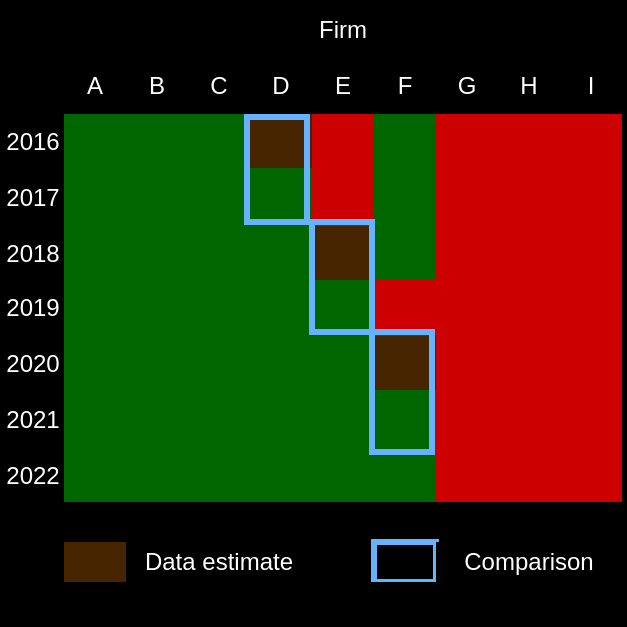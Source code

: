 <mxfile version="24.7.6">
  <diagram name="Page-1" id="bd83a815-5ea8-2e97-e5ec-87c9f400f2fa">
    <mxGraphModel dx="1434" dy="751" grid="1" gridSize="10" guides="1" tooltips="1" connect="1" arrows="1" fold="1" page="1" pageScale="1.5" pageWidth="827" pageHeight="1169" background="#000000" math="0" shadow="0">
      <root>
        <mxCell id="0" style=";html=1;" />
        <mxCell id="1" style=";html=1;" parent="0" />
        <mxCell id="JXNqIlLPApDgVnP79aCE-2" value="" style="shape=table;startSize=0;container=1;collapsible=0;childLayout=tableLayout;fillStyle=auto;strokeColor=#000000;" parent="1" vertex="1">
          <mxGeometry x="220" y="110" width="310" height="310" as="geometry" />
        </mxCell>
        <mxCell id="JXNqIlLPApDgVnP79aCE-3" value="" style="shape=tableRow;horizontal=0;startSize=0;swimlaneHead=0;swimlaneBody=0;strokeColor=#000000;top=0;left=0;bottom=0;right=0;collapsible=0;dropTarget=0;fillColor=none;points=[[0,0.5],[1,0.5]];portConstraint=eastwest;" parent="JXNqIlLPApDgVnP79aCE-2" vertex="1">
          <mxGeometry width="310" height="28" as="geometry" />
        </mxCell>
        <mxCell id="JXNqIlLPApDgVnP79aCE-4" value="" style="shape=partialRectangle;html=1;whiteSpace=wrap;connectable=0;strokeColor=#000000;overflow=hidden;fillColor=#000000;top=0;left=0;bottom=0;right=0;pointerEvents=1;fontColor=#FFFFFF;" parent="JXNqIlLPApDgVnP79aCE-3" vertex="1">
          <mxGeometry width="31" height="28" as="geometry">
            <mxRectangle width="31" height="28" as="alternateBounds" />
          </mxGeometry>
        </mxCell>
        <mxCell id="JXNqIlLPApDgVnP79aCE-5" value="Firm" style="shape=partialRectangle;html=1;whiteSpace=wrap;connectable=0;strokeColor=#000000;overflow=hidden;fillColor=#000000;top=0;left=0;bottom=0;right=0;pointerEvents=1;rowspan=1;colspan=9;fontColor=#FFFFFF;" parent="JXNqIlLPApDgVnP79aCE-3" vertex="1">
          <mxGeometry x="31" width="279" height="28" as="geometry">
            <mxRectangle width="31" height="28" as="alternateBounds" />
          </mxGeometry>
        </mxCell>
        <mxCell id="JXNqIlLPApDgVnP79aCE-6" value="" style="shape=partialRectangle;html=1;whiteSpace=wrap;connectable=0;strokeColor=inherit;overflow=hidden;fillColor=none;top=0;left=0;bottom=0;right=0;pointerEvents=1;" parent="JXNqIlLPApDgVnP79aCE-3" vertex="1" visible="0">
          <mxGeometry x="62" width="31" height="28" as="geometry">
            <mxRectangle width="31" height="28" as="alternateBounds" />
          </mxGeometry>
        </mxCell>
        <mxCell id="JXNqIlLPApDgVnP79aCE-7" value="" style="shape=partialRectangle;html=1;whiteSpace=wrap;connectable=0;strokeColor=inherit;overflow=hidden;fillColor=none;top=0;left=0;bottom=0;right=0;pointerEvents=1;" parent="JXNqIlLPApDgVnP79aCE-3" vertex="1" visible="0">
          <mxGeometry x="93" width="31" height="28" as="geometry">
            <mxRectangle width="31" height="28" as="alternateBounds" />
          </mxGeometry>
        </mxCell>
        <mxCell id="JXNqIlLPApDgVnP79aCE-8" value="" style="shape=partialRectangle;html=1;whiteSpace=wrap;connectable=0;strokeColor=inherit;overflow=hidden;fillColor=none;top=0;left=0;bottom=0;right=0;pointerEvents=1;" parent="JXNqIlLPApDgVnP79aCE-3" vertex="1" visible="0">
          <mxGeometry x="124" width="31" height="28" as="geometry">
            <mxRectangle width="31" height="28" as="alternateBounds" />
          </mxGeometry>
        </mxCell>
        <mxCell id="JXNqIlLPApDgVnP79aCE-9" value="" style="shape=partialRectangle;html=1;whiteSpace=wrap;connectable=0;strokeColor=inherit;overflow=hidden;fillColor=none;top=0;left=0;bottom=0;right=0;pointerEvents=1;" parent="JXNqIlLPApDgVnP79aCE-3" vertex="1" visible="0">
          <mxGeometry x="155" width="31" height="28" as="geometry">
            <mxRectangle width="31" height="28" as="alternateBounds" />
          </mxGeometry>
        </mxCell>
        <mxCell id="JXNqIlLPApDgVnP79aCE-10" value="" style="shape=partialRectangle;html=1;whiteSpace=wrap;connectable=0;strokeColor=inherit;overflow=hidden;fillColor=none;top=0;left=0;bottom=0;right=0;pointerEvents=1;" parent="JXNqIlLPApDgVnP79aCE-3" vertex="1" visible="0">
          <mxGeometry x="186" width="31" height="28" as="geometry">
            <mxRectangle width="31" height="28" as="alternateBounds" />
          </mxGeometry>
        </mxCell>
        <mxCell id="JXNqIlLPApDgVnP79aCE-11" value="" style="shape=partialRectangle;html=1;whiteSpace=wrap;connectable=0;strokeColor=inherit;overflow=hidden;fillColor=none;top=0;left=0;bottom=0;right=0;pointerEvents=1;" parent="JXNqIlLPApDgVnP79aCE-3" vertex="1" visible="0">
          <mxGeometry x="217" width="31" height="28" as="geometry">
            <mxRectangle width="31" height="28" as="alternateBounds" />
          </mxGeometry>
        </mxCell>
        <mxCell id="JXNqIlLPApDgVnP79aCE-12" value="" style="shape=partialRectangle;html=1;whiteSpace=wrap;connectable=0;strokeColor=inherit;overflow=hidden;fillColor=none;top=0;left=0;bottom=0;right=0;pointerEvents=1;" parent="JXNqIlLPApDgVnP79aCE-3" vertex="1" visible="0">
          <mxGeometry x="248" width="31" height="28" as="geometry">
            <mxRectangle width="31" height="28" as="alternateBounds" />
          </mxGeometry>
        </mxCell>
        <mxCell id="JXNqIlLPApDgVnP79aCE-13" value="" style="shape=partialRectangle;html=1;whiteSpace=wrap;connectable=0;strokeColor=inherit;overflow=hidden;fillColor=none;top=0;left=0;bottom=0;right=0;pointerEvents=1;" parent="JXNqIlLPApDgVnP79aCE-3" vertex="1" visible="0">
          <mxGeometry x="279" width="31" height="28" as="geometry">
            <mxRectangle width="31" height="28" as="alternateBounds" />
          </mxGeometry>
        </mxCell>
        <mxCell id="JXNqIlLPApDgVnP79aCE-14" value="" style="shape=tableRow;horizontal=0;startSize=0;swimlaneHead=0;swimlaneBody=0;strokeColor=#000000;top=0;left=0;bottom=0;right=0;collapsible=0;dropTarget=0;fillColor=none;points=[[0,0.5],[1,0.5]];portConstraint=eastwest;" parent="JXNqIlLPApDgVnP79aCE-2" vertex="1">
          <mxGeometry y="28" width="310" height="28" as="geometry" />
        </mxCell>
        <mxCell id="JXNqIlLPApDgVnP79aCE-15" value="" style="shape=partialRectangle;html=1;whiteSpace=wrap;connectable=0;strokeColor=#000000;overflow=hidden;fillColor=#000000;top=0;left=0;bottom=0;right=0;pointerEvents=1;fontColor=#FFFFFF;" parent="JXNqIlLPApDgVnP79aCE-14" vertex="1">
          <mxGeometry width="31" height="28" as="geometry">
            <mxRectangle width="31" height="28" as="alternateBounds" />
          </mxGeometry>
        </mxCell>
        <mxCell id="JXNqIlLPApDgVnP79aCE-16" value="A" style="shape=partialRectangle;html=1;whiteSpace=wrap;connectable=0;strokeColor=#000000;overflow=hidden;fillColor=#000000;top=0;left=0;bottom=0;right=0;pointerEvents=1;fontColor=#FFFFFF;" parent="JXNqIlLPApDgVnP79aCE-14" vertex="1">
          <mxGeometry x="31" width="31" height="28" as="geometry">
            <mxRectangle width="31" height="28" as="alternateBounds" />
          </mxGeometry>
        </mxCell>
        <mxCell id="JXNqIlLPApDgVnP79aCE-17" value="B" style="shape=partialRectangle;html=1;whiteSpace=wrap;connectable=0;strokeColor=#000000;overflow=hidden;fillColor=#000000;top=0;left=0;bottom=0;right=0;pointerEvents=1;fontColor=#FFFFFF;" parent="JXNqIlLPApDgVnP79aCE-14" vertex="1">
          <mxGeometry x="62" width="31" height="28" as="geometry">
            <mxRectangle width="31" height="28" as="alternateBounds" />
          </mxGeometry>
        </mxCell>
        <mxCell id="JXNqIlLPApDgVnP79aCE-18" value="C" style="shape=partialRectangle;html=1;whiteSpace=wrap;connectable=0;strokeColor=#000000;overflow=hidden;fillColor=#000000;top=0;left=0;bottom=0;right=0;pointerEvents=1;fontColor=#FFFFFF;" parent="JXNqIlLPApDgVnP79aCE-14" vertex="1">
          <mxGeometry x="93" width="31" height="28" as="geometry">
            <mxRectangle width="31" height="28" as="alternateBounds" />
          </mxGeometry>
        </mxCell>
        <mxCell id="JXNqIlLPApDgVnP79aCE-19" value="D" style="shape=partialRectangle;html=1;whiteSpace=wrap;connectable=0;strokeColor=#000000;overflow=hidden;fillColor=#000000;top=0;left=0;bottom=0;right=0;pointerEvents=1;fontColor=#FFFFFF;" parent="JXNqIlLPApDgVnP79aCE-14" vertex="1">
          <mxGeometry x="124" width="31" height="28" as="geometry">
            <mxRectangle width="31" height="28" as="alternateBounds" />
          </mxGeometry>
        </mxCell>
        <mxCell id="JXNqIlLPApDgVnP79aCE-20" value="E" style="shape=partialRectangle;html=1;whiteSpace=wrap;connectable=0;strokeColor=#000000;overflow=hidden;fillColor=#000000;top=0;left=0;bottom=0;right=0;pointerEvents=1;fontColor=#FFFFFF;" parent="JXNqIlLPApDgVnP79aCE-14" vertex="1">
          <mxGeometry x="155" width="31" height="28" as="geometry">
            <mxRectangle width="31" height="28" as="alternateBounds" />
          </mxGeometry>
        </mxCell>
        <mxCell id="JXNqIlLPApDgVnP79aCE-21" value="F" style="shape=partialRectangle;html=1;whiteSpace=wrap;connectable=0;strokeColor=#000000;overflow=hidden;fillColor=#000000;top=0;left=0;bottom=0;right=0;pointerEvents=1;fontColor=#FFFFFF;" parent="JXNqIlLPApDgVnP79aCE-14" vertex="1">
          <mxGeometry x="186" width="31" height="28" as="geometry">
            <mxRectangle width="31" height="28" as="alternateBounds" />
          </mxGeometry>
        </mxCell>
        <mxCell id="JXNqIlLPApDgVnP79aCE-22" value="G" style="shape=partialRectangle;html=1;whiteSpace=wrap;connectable=0;strokeColor=#000000;overflow=hidden;fillColor=#000000;top=0;left=0;bottom=0;right=0;pointerEvents=1;fontColor=#FFFFFF;" parent="JXNqIlLPApDgVnP79aCE-14" vertex="1">
          <mxGeometry x="217" width="31" height="28" as="geometry">
            <mxRectangle width="31" height="28" as="alternateBounds" />
          </mxGeometry>
        </mxCell>
        <mxCell id="JXNqIlLPApDgVnP79aCE-23" value="H" style="shape=partialRectangle;html=1;whiteSpace=wrap;connectable=0;strokeColor=#000000;overflow=hidden;fillColor=#000000;top=0;left=0;bottom=0;right=0;pointerEvents=1;fontColor=#FFFFFF;" parent="JXNqIlLPApDgVnP79aCE-14" vertex="1">
          <mxGeometry x="248" width="31" height="28" as="geometry">
            <mxRectangle width="31" height="28" as="alternateBounds" />
          </mxGeometry>
        </mxCell>
        <mxCell id="JXNqIlLPApDgVnP79aCE-24" value="I" style="shape=partialRectangle;html=1;whiteSpace=wrap;connectable=0;strokeColor=#000000;overflow=hidden;fillColor=#000000;top=0;left=0;bottom=0;right=0;pointerEvents=1;fontColor=#FFFFFF;" parent="JXNqIlLPApDgVnP79aCE-14" vertex="1">
          <mxGeometry x="279" width="31" height="28" as="geometry">
            <mxRectangle width="31" height="28" as="alternateBounds" />
          </mxGeometry>
        </mxCell>
        <mxCell id="JXNqIlLPApDgVnP79aCE-25" value="" style="shape=tableRow;horizontal=0;startSize=0;swimlaneHead=0;swimlaneBody=0;strokeColor=#000000;top=0;left=0;bottom=0;right=0;collapsible=0;dropTarget=0;fillColor=none;points=[[0,0.5],[1,0.5]];portConstraint=eastwest;" parent="JXNqIlLPApDgVnP79aCE-2" vertex="1">
          <mxGeometry y="56" width="310" height="27" as="geometry" />
        </mxCell>
        <mxCell id="JXNqIlLPApDgVnP79aCE-26" value="2016" style="shape=partialRectangle;html=1;whiteSpace=wrap;connectable=0;strokeColor=#000000;overflow=hidden;fillColor=#000000;top=0;left=0;bottom=0;right=0;pointerEvents=1;fontColor=#FFFFFF;" parent="JXNqIlLPApDgVnP79aCE-25" vertex="1">
          <mxGeometry width="31" height="27" as="geometry">
            <mxRectangle width="31" height="27" as="alternateBounds" />
          </mxGeometry>
        </mxCell>
        <mxCell id="JXNqIlLPApDgVnP79aCE-27" value="" style="shape=partialRectangle;html=1;whiteSpace=wrap;connectable=0;strokeColor=#000000;overflow=hidden;fillColor=#006600;top=0;left=0;bottom=0;right=0;pointerEvents=1;strokeWidth=3;perimeterSpacing=3;" parent="JXNqIlLPApDgVnP79aCE-25" vertex="1">
          <mxGeometry x="31" width="31" height="27" as="geometry">
            <mxRectangle width="31" height="27" as="alternateBounds" />
          </mxGeometry>
        </mxCell>
        <mxCell id="JXNqIlLPApDgVnP79aCE-28" value="" style="shape=partialRectangle;html=1;whiteSpace=wrap;connectable=0;strokeColor=#000000;overflow=hidden;fillColor=#006600;top=0;left=0;bottom=0;right=0;pointerEvents=1;strokeWidth=3;perimeterSpacing=3;" parent="JXNqIlLPApDgVnP79aCE-25" vertex="1">
          <mxGeometry x="62" width="31" height="27" as="geometry">
            <mxRectangle width="31" height="27" as="alternateBounds" />
          </mxGeometry>
        </mxCell>
        <mxCell id="JXNqIlLPApDgVnP79aCE-29" value="" style="shape=partialRectangle;html=1;whiteSpace=wrap;connectable=0;strokeColor=#000000;overflow=hidden;fillColor=#006600;top=0;left=0;bottom=0;right=0;pointerEvents=1;strokeWidth=3;perimeterSpacing=3;" parent="JXNqIlLPApDgVnP79aCE-25" vertex="1">
          <mxGeometry x="93" width="31" height="27" as="geometry">
            <mxRectangle width="31" height="27" as="alternateBounds" />
          </mxGeometry>
        </mxCell>
        <mxCell id="JXNqIlLPApDgVnP79aCE-30" value="" style="shape=partialRectangle;html=1;whiteSpace=wrap;connectable=0;strokeColor=#000000;overflow=hidden;fillColor=#472400;top=0;left=0;bottom=0;right=0;pointerEvents=1;strokeWidth=3;perimeterSpacing=3;" parent="JXNqIlLPApDgVnP79aCE-25" vertex="1">
          <mxGeometry x="124" width="31" height="27" as="geometry">
            <mxRectangle width="31" height="27" as="alternateBounds" />
          </mxGeometry>
        </mxCell>
        <mxCell id="JXNqIlLPApDgVnP79aCE-31" value="" style="shape=partialRectangle;html=1;whiteSpace=wrap;connectable=0;strokeColor=#000000;overflow=hidden;fillColor=#CC0000;top=0;left=0;bottom=0;right=0;pointerEvents=1;strokeWidth=3;perimeterSpacing=3;" parent="JXNqIlLPApDgVnP79aCE-25" vertex="1">
          <mxGeometry x="155" width="31" height="27" as="geometry">
            <mxRectangle width="31" height="27" as="alternateBounds" />
          </mxGeometry>
        </mxCell>
        <mxCell id="JXNqIlLPApDgVnP79aCE-32" value="" style="shape=partialRectangle;html=1;whiteSpace=wrap;connectable=0;strokeColor=#000000;overflow=hidden;fillColor=#006600;top=0;left=0;bottom=0;right=0;pointerEvents=1;strokeWidth=3;perimeterSpacing=3;" parent="JXNqIlLPApDgVnP79aCE-25" vertex="1">
          <mxGeometry x="186" width="31" height="27" as="geometry">
            <mxRectangle width="31" height="27" as="alternateBounds" />
          </mxGeometry>
        </mxCell>
        <mxCell id="JXNqIlLPApDgVnP79aCE-33" value="" style="shape=partialRectangle;html=1;whiteSpace=wrap;connectable=0;strokeColor=#000000;overflow=hidden;fillColor=#CC0000;top=0;left=0;bottom=0;right=0;pointerEvents=1;strokeWidth=3;perimeterSpacing=3;" parent="JXNqIlLPApDgVnP79aCE-25" vertex="1">
          <mxGeometry x="217" width="31" height="27" as="geometry">
            <mxRectangle width="31" height="27" as="alternateBounds" />
          </mxGeometry>
        </mxCell>
        <mxCell id="JXNqIlLPApDgVnP79aCE-34" value="" style="shape=partialRectangle;html=1;whiteSpace=wrap;connectable=0;strokeColor=#000000;overflow=hidden;fillColor=#CC0000;top=0;left=0;bottom=0;right=0;pointerEvents=1;strokeWidth=3;perimeterSpacing=3;" parent="JXNqIlLPApDgVnP79aCE-25" vertex="1">
          <mxGeometry x="248" width="31" height="27" as="geometry">
            <mxRectangle width="31" height="27" as="alternateBounds" />
          </mxGeometry>
        </mxCell>
        <mxCell id="JXNqIlLPApDgVnP79aCE-35" value="" style="shape=partialRectangle;html=1;whiteSpace=wrap;connectable=0;strokeColor=#000000;overflow=hidden;fillColor=#CC0000;top=0;left=0;bottom=0;right=0;pointerEvents=1;strokeWidth=3;perimeterSpacing=3;" parent="JXNqIlLPApDgVnP79aCE-25" vertex="1">
          <mxGeometry x="279" width="31" height="27" as="geometry">
            <mxRectangle width="31" height="27" as="alternateBounds" />
          </mxGeometry>
        </mxCell>
        <mxCell id="JXNqIlLPApDgVnP79aCE-36" value="" style="shape=tableRow;horizontal=0;startSize=0;swimlaneHead=0;swimlaneBody=0;strokeColor=#000000;top=0;left=0;bottom=0;right=0;collapsible=0;dropTarget=0;fillColor=none;points=[[0,0.5],[1,0.5]];portConstraint=eastwest;" parent="JXNqIlLPApDgVnP79aCE-2" vertex="1">
          <mxGeometry y="83" width="310" height="29" as="geometry" />
        </mxCell>
        <mxCell id="JXNqIlLPApDgVnP79aCE-37" value="2017" style="shape=partialRectangle;html=1;whiteSpace=wrap;connectable=0;strokeColor=#000000;overflow=hidden;fillColor=#000000;top=0;left=0;bottom=0;right=0;pointerEvents=1;fontColor=#FFFFFF;" parent="JXNqIlLPApDgVnP79aCE-36" vertex="1">
          <mxGeometry width="31" height="29" as="geometry">
            <mxRectangle width="31" height="29" as="alternateBounds" />
          </mxGeometry>
        </mxCell>
        <mxCell id="JXNqIlLPApDgVnP79aCE-38" value="" style="shape=partialRectangle;html=1;whiteSpace=wrap;connectable=0;strokeColor=#000000;overflow=hidden;fillColor=#006600;top=0;left=0;bottom=0;right=0;pointerEvents=1;strokeWidth=3;perimeterSpacing=3;" parent="JXNqIlLPApDgVnP79aCE-36" vertex="1">
          <mxGeometry x="31" width="31" height="29" as="geometry">
            <mxRectangle width="31" height="29" as="alternateBounds" />
          </mxGeometry>
        </mxCell>
        <mxCell id="JXNqIlLPApDgVnP79aCE-39" value="" style="shape=partialRectangle;html=1;whiteSpace=wrap;connectable=0;strokeColor=#000000;overflow=hidden;fillColor=#006600;top=0;left=0;bottom=0;right=0;pointerEvents=1;strokeWidth=3;perimeterSpacing=3;" parent="JXNqIlLPApDgVnP79aCE-36" vertex="1">
          <mxGeometry x="62" width="31" height="29" as="geometry">
            <mxRectangle width="31" height="29" as="alternateBounds" />
          </mxGeometry>
        </mxCell>
        <mxCell id="JXNqIlLPApDgVnP79aCE-40" value="" style="shape=partialRectangle;html=1;whiteSpace=wrap;connectable=0;strokeColor=#000000;overflow=hidden;fillColor=#006600;top=0;left=0;bottom=0;right=0;pointerEvents=1;strokeWidth=3;perimeterSpacing=3;" parent="JXNqIlLPApDgVnP79aCE-36" vertex="1">
          <mxGeometry x="93" width="31" height="29" as="geometry">
            <mxRectangle width="31" height="29" as="alternateBounds" />
          </mxGeometry>
        </mxCell>
        <mxCell id="JXNqIlLPApDgVnP79aCE-41" value="" style="shape=partialRectangle;html=1;whiteSpace=wrap;connectable=0;strokeColor=#000000;overflow=hidden;fillColor=#006600;top=0;left=0;bottom=0;right=0;pointerEvents=1;strokeWidth=3;perimeterSpacing=3;" parent="JXNqIlLPApDgVnP79aCE-36" vertex="1">
          <mxGeometry x="124" width="31" height="29" as="geometry">
            <mxRectangle width="31" height="29" as="alternateBounds" />
          </mxGeometry>
        </mxCell>
        <mxCell id="JXNqIlLPApDgVnP79aCE-42" value="" style="shape=partialRectangle;html=1;whiteSpace=wrap;connectable=0;strokeColor=#000000;overflow=hidden;fillColor=#CC0000;top=0;left=0;bottom=0;right=0;pointerEvents=1;strokeWidth=3;perimeterSpacing=3;" parent="JXNqIlLPApDgVnP79aCE-36" vertex="1">
          <mxGeometry x="155" width="31" height="29" as="geometry">
            <mxRectangle width="31" height="29" as="alternateBounds" />
          </mxGeometry>
        </mxCell>
        <mxCell id="JXNqIlLPApDgVnP79aCE-43" value="" style="shape=partialRectangle;html=1;whiteSpace=wrap;connectable=0;strokeColor=#000000;overflow=hidden;fillColor=#006600;top=0;left=0;bottom=0;right=0;pointerEvents=1;strokeWidth=3;perimeterSpacing=3;" parent="JXNqIlLPApDgVnP79aCE-36" vertex="1">
          <mxGeometry x="186" width="31" height="29" as="geometry">
            <mxRectangle width="31" height="29" as="alternateBounds" />
          </mxGeometry>
        </mxCell>
        <mxCell id="JXNqIlLPApDgVnP79aCE-44" value="" style="shape=partialRectangle;html=1;whiteSpace=wrap;connectable=0;strokeColor=#000000;overflow=hidden;fillColor=#CC0000;top=0;left=0;bottom=0;right=0;pointerEvents=1;strokeWidth=3;perimeterSpacing=3;" parent="JXNqIlLPApDgVnP79aCE-36" vertex="1">
          <mxGeometry x="217" width="31" height="29" as="geometry">
            <mxRectangle width="31" height="29" as="alternateBounds" />
          </mxGeometry>
        </mxCell>
        <mxCell id="JXNqIlLPApDgVnP79aCE-45" value="" style="shape=partialRectangle;html=1;whiteSpace=wrap;connectable=0;strokeColor=#000000;overflow=hidden;fillColor=#CC0000;top=0;left=0;bottom=0;right=0;pointerEvents=1;strokeWidth=3;perimeterSpacing=3;" parent="JXNqIlLPApDgVnP79aCE-36" vertex="1">
          <mxGeometry x="248" width="31" height="29" as="geometry">
            <mxRectangle width="31" height="29" as="alternateBounds" />
          </mxGeometry>
        </mxCell>
        <mxCell id="JXNqIlLPApDgVnP79aCE-46" value="" style="shape=partialRectangle;html=1;whiteSpace=wrap;connectable=0;strokeColor=#000000;overflow=hidden;fillColor=#CC0000;top=0;left=0;bottom=0;right=0;pointerEvents=1;strokeWidth=3;perimeterSpacing=3;" parent="JXNqIlLPApDgVnP79aCE-36" vertex="1">
          <mxGeometry x="279" width="31" height="29" as="geometry">
            <mxRectangle width="31" height="29" as="alternateBounds" />
          </mxGeometry>
        </mxCell>
        <mxCell id="JXNqIlLPApDgVnP79aCE-47" value="" style="shape=tableRow;horizontal=0;startSize=0;swimlaneHead=0;swimlaneBody=0;strokeColor=#000000;top=0;left=0;bottom=0;right=0;collapsible=0;dropTarget=0;fillColor=none;points=[[0,0.5],[1,0.5]];portConstraint=eastwest;" parent="JXNqIlLPApDgVnP79aCE-2" vertex="1">
          <mxGeometry y="112" width="310" height="27" as="geometry" />
        </mxCell>
        <mxCell id="JXNqIlLPApDgVnP79aCE-48" value="2018" style="shape=partialRectangle;html=1;whiteSpace=wrap;connectable=0;strokeColor=#000000;overflow=hidden;fillColor=#000000;top=0;left=0;bottom=0;right=0;pointerEvents=1;fontColor=#FFFFFF;" parent="JXNqIlLPApDgVnP79aCE-47" vertex="1">
          <mxGeometry width="31" height="27" as="geometry">
            <mxRectangle width="31" height="27" as="alternateBounds" />
          </mxGeometry>
        </mxCell>
        <mxCell id="JXNqIlLPApDgVnP79aCE-49" value="" style="shape=partialRectangle;html=1;whiteSpace=wrap;connectable=0;strokeColor=#000000;overflow=hidden;fillColor=#006600;top=0;left=0;bottom=0;right=0;pointerEvents=1;strokeWidth=3;perimeterSpacing=3;" parent="JXNqIlLPApDgVnP79aCE-47" vertex="1">
          <mxGeometry x="31" width="31" height="27" as="geometry">
            <mxRectangle width="31" height="27" as="alternateBounds" />
          </mxGeometry>
        </mxCell>
        <mxCell id="JXNqIlLPApDgVnP79aCE-50" value="" style="shape=partialRectangle;html=1;whiteSpace=wrap;connectable=0;strokeColor=#000000;overflow=hidden;fillColor=#006600;top=0;left=0;bottom=0;right=0;pointerEvents=1;strokeWidth=3;perimeterSpacing=3;" parent="JXNqIlLPApDgVnP79aCE-47" vertex="1">
          <mxGeometry x="62" width="31" height="27" as="geometry">
            <mxRectangle width="31" height="27" as="alternateBounds" />
          </mxGeometry>
        </mxCell>
        <mxCell id="JXNqIlLPApDgVnP79aCE-51" value="" style="shape=partialRectangle;html=1;whiteSpace=wrap;connectable=0;strokeColor=#000000;overflow=hidden;fillColor=#006600;top=0;left=0;bottom=0;right=0;pointerEvents=1;strokeWidth=3;perimeterSpacing=3;" parent="JXNqIlLPApDgVnP79aCE-47" vertex="1">
          <mxGeometry x="93" width="31" height="27" as="geometry">
            <mxRectangle width="31" height="27" as="alternateBounds" />
          </mxGeometry>
        </mxCell>
        <mxCell id="JXNqIlLPApDgVnP79aCE-52" value="" style="shape=partialRectangle;html=1;whiteSpace=wrap;connectable=0;strokeColor=#000000;overflow=hidden;fillColor=#006600;top=0;left=0;bottom=0;right=0;pointerEvents=1;strokeWidth=3;perimeterSpacing=3;" parent="JXNqIlLPApDgVnP79aCE-47" vertex="1">
          <mxGeometry x="124" width="31" height="27" as="geometry">
            <mxRectangle width="31" height="27" as="alternateBounds" />
          </mxGeometry>
        </mxCell>
        <mxCell id="JXNqIlLPApDgVnP79aCE-53" value="" style="shape=partialRectangle;html=1;whiteSpace=wrap;connectable=0;strokeColor=#000000;overflow=hidden;fillColor=#472400;top=0;left=0;bottom=0;right=0;pointerEvents=1;strokeWidth=3;perimeterSpacing=3;" parent="JXNqIlLPApDgVnP79aCE-47" vertex="1">
          <mxGeometry x="155" width="31" height="27" as="geometry">
            <mxRectangle width="31" height="27" as="alternateBounds" />
          </mxGeometry>
        </mxCell>
        <mxCell id="JXNqIlLPApDgVnP79aCE-54" value="" style="shape=partialRectangle;html=1;whiteSpace=wrap;connectable=0;strokeColor=#000000;overflow=hidden;fillColor=#006600;top=0;left=0;bottom=0;right=0;pointerEvents=1;strokeWidth=3;perimeterSpacing=3;" parent="JXNqIlLPApDgVnP79aCE-47" vertex="1">
          <mxGeometry x="186" width="31" height="27" as="geometry">
            <mxRectangle width="31" height="27" as="alternateBounds" />
          </mxGeometry>
        </mxCell>
        <mxCell id="JXNqIlLPApDgVnP79aCE-55" value="" style="shape=partialRectangle;html=1;whiteSpace=wrap;connectable=0;strokeColor=#000000;overflow=hidden;fillColor=#CC0000;top=0;left=0;bottom=0;right=0;pointerEvents=1;strokeWidth=3;perimeterSpacing=3;" parent="JXNqIlLPApDgVnP79aCE-47" vertex="1">
          <mxGeometry x="217" width="31" height="27" as="geometry">
            <mxRectangle width="31" height="27" as="alternateBounds" />
          </mxGeometry>
        </mxCell>
        <mxCell id="JXNqIlLPApDgVnP79aCE-56" value="" style="shape=partialRectangle;html=1;whiteSpace=wrap;connectable=0;strokeColor=#000000;overflow=hidden;fillColor=#CC0000;top=0;left=0;bottom=0;right=0;pointerEvents=1;strokeWidth=3;perimeterSpacing=3;" parent="JXNqIlLPApDgVnP79aCE-47" vertex="1">
          <mxGeometry x="248" width="31" height="27" as="geometry">
            <mxRectangle width="31" height="27" as="alternateBounds" />
          </mxGeometry>
        </mxCell>
        <mxCell id="JXNqIlLPApDgVnP79aCE-57" value="" style="shape=partialRectangle;html=1;whiteSpace=wrap;connectable=0;strokeColor=#000000;overflow=hidden;fillColor=#CC0000;top=0;left=0;bottom=0;right=0;pointerEvents=1;strokeWidth=3;perimeterSpacing=3;" parent="JXNqIlLPApDgVnP79aCE-47" vertex="1">
          <mxGeometry x="279" width="31" height="27" as="geometry">
            <mxRectangle width="31" height="27" as="alternateBounds" />
          </mxGeometry>
        </mxCell>
        <mxCell id="JXNqIlLPApDgVnP79aCE-58" value="" style="shape=tableRow;horizontal=0;startSize=0;swimlaneHead=0;swimlaneBody=0;strokeColor=#000000;top=0;left=0;bottom=0;right=0;collapsible=0;dropTarget=0;fillColor=none;points=[[0,0.5],[1,0.5]];portConstraint=eastwest;" parent="JXNqIlLPApDgVnP79aCE-2" vertex="1">
          <mxGeometry y="139" width="310" height="28" as="geometry" />
        </mxCell>
        <mxCell id="JXNqIlLPApDgVnP79aCE-59" value="2019" style="shape=partialRectangle;html=1;whiteSpace=wrap;connectable=0;strokeColor=#000000;overflow=hidden;fillColor=#000000;top=0;left=0;bottom=0;right=0;pointerEvents=1;fontColor=#FFFFFF;" parent="JXNqIlLPApDgVnP79aCE-58" vertex="1">
          <mxGeometry width="31" height="28" as="geometry">
            <mxRectangle width="31" height="28" as="alternateBounds" />
          </mxGeometry>
        </mxCell>
        <mxCell id="JXNqIlLPApDgVnP79aCE-60" value="" style="shape=partialRectangle;html=1;whiteSpace=wrap;connectable=0;strokeColor=#000000;overflow=hidden;fillColor=#006600;top=0;left=0;bottom=0;right=0;pointerEvents=1;strokeWidth=3;perimeterSpacing=3;" parent="JXNqIlLPApDgVnP79aCE-58" vertex="1">
          <mxGeometry x="31" width="31" height="28" as="geometry">
            <mxRectangle width="31" height="28" as="alternateBounds" />
          </mxGeometry>
        </mxCell>
        <mxCell id="JXNqIlLPApDgVnP79aCE-61" value="" style="shape=partialRectangle;html=1;whiteSpace=wrap;connectable=0;strokeColor=#000000;overflow=hidden;fillColor=#006600;top=0;left=0;bottom=0;right=0;pointerEvents=1;strokeWidth=3;perimeterSpacing=3;" parent="JXNqIlLPApDgVnP79aCE-58" vertex="1">
          <mxGeometry x="62" width="31" height="28" as="geometry">
            <mxRectangle width="31" height="28" as="alternateBounds" />
          </mxGeometry>
        </mxCell>
        <mxCell id="JXNqIlLPApDgVnP79aCE-62" value="" style="shape=partialRectangle;html=1;whiteSpace=wrap;connectable=0;strokeColor=#000000;overflow=hidden;fillColor=#006600;top=0;left=0;bottom=0;right=0;pointerEvents=1;strokeWidth=3;perimeterSpacing=3;" parent="JXNqIlLPApDgVnP79aCE-58" vertex="1">
          <mxGeometry x="93" width="31" height="28" as="geometry">
            <mxRectangle width="31" height="28" as="alternateBounds" />
          </mxGeometry>
        </mxCell>
        <mxCell id="JXNqIlLPApDgVnP79aCE-63" value="" style="shape=partialRectangle;html=1;whiteSpace=wrap;connectable=0;strokeColor=#000000;overflow=hidden;fillColor=#006600;top=0;left=0;bottom=0;right=0;pointerEvents=1;strokeWidth=3;perimeterSpacing=3;" parent="JXNqIlLPApDgVnP79aCE-58" vertex="1">
          <mxGeometry x="124" width="31" height="28" as="geometry">
            <mxRectangle width="31" height="28" as="alternateBounds" />
          </mxGeometry>
        </mxCell>
        <mxCell id="JXNqIlLPApDgVnP79aCE-64" value="" style="shape=partialRectangle;html=1;whiteSpace=wrap;connectable=0;strokeColor=#000000;overflow=hidden;fillColor=#006600;top=0;left=0;bottom=0;right=0;pointerEvents=1;strokeWidth=3;perimeterSpacing=3;" parent="JXNqIlLPApDgVnP79aCE-58" vertex="1">
          <mxGeometry x="155" width="31" height="28" as="geometry">
            <mxRectangle width="31" height="28" as="alternateBounds" />
          </mxGeometry>
        </mxCell>
        <mxCell id="JXNqIlLPApDgVnP79aCE-65" value="" style="shape=partialRectangle;html=1;whiteSpace=wrap;connectable=0;strokeColor=#000000;overflow=hidden;fillColor=#CC0000;top=0;left=0;bottom=0;right=0;pointerEvents=1;strokeWidth=3;perimeterSpacing=3;" parent="JXNqIlLPApDgVnP79aCE-58" vertex="1">
          <mxGeometry x="186" width="31" height="28" as="geometry">
            <mxRectangle width="31" height="28" as="alternateBounds" />
          </mxGeometry>
        </mxCell>
        <mxCell id="JXNqIlLPApDgVnP79aCE-66" value="" style="shape=partialRectangle;html=1;whiteSpace=wrap;connectable=0;strokeColor=#000000;overflow=hidden;fillColor=#CC0000;top=0;left=0;bottom=0;right=0;pointerEvents=1;strokeWidth=3;perimeterSpacing=3;" parent="JXNqIlLPApDgVnP79aCE-58" vertex="1">
          <mxGeometry x="217" width="31" height="28" as="geometry">
            <mxRectangle width="31" height="28" as="alternateBounds" />
          </mxGeometry>
        </mxCell>
        <mxCell id="JXNqIlLPApDgVnP79aCE-67" value="" style="shape=partialRectangle;html=1;whiteSpace=wrap;connectable=0;strokeColor=#000000;overflow=hidden;fillColor=#CC0000;top=0;left=0;bottom=0;right=0;pointerEvents=1;strokeWidth=3;perimeterSpacing=3;" parent="JXNqIlLPApDgVnP79aCE-58" vertex="1">
          <mxGeometry x="248" width="31" height="28" as="geometry">
            <mxRectangle width="31" height="28" as="alternateBounds" />
          </mxGeometry>
        </mxCell>
        <mxCell id="JXNqIlLPApDgVnP79aCE-68" value="" style="shape=partialRectangle;html=1;whiteSpace=wrap;connectable=0;strokeColor=#000000;overflow=hidden;fillColor=#CC0000;top=0;left=0;bottom=0;right=0;pointerEvents=1;strokeWidth=3;perimeterSpacing=3;" parent="JXNqIlLPApDgVnP79aCE-58" vertex="1">
          <mxGeometry x="279" width="31" height="28" as="geometry">
            <mxRectangle width="31" height="28" as="alternateBounds" />
          </mxGeometry>
        </mxCell>
        <mxCell id="JXNqIlLPApDgVnP79aCE-69" value="" style="shape=tableRow;horizontal=0;startSize=0;swimlaneHead=0;swimlaneBody=0;strokeColor=#000000;top=0;left=0;bottom=0;right=0;collapsible=0;dropTarget=0;fillColor=none;points=[[0,0.5],[1,0.5]];portConstraint=eastwest;" parent="JXNqIlLPApDgVnP79aCE-2" vertex="1">
          <mxGeometry y="167" width="310" height="27" as="geometry" />
        </mxCell>
        <mxCell id="JXNqIlLPApDgVnP79aCE-70" value="2020" style="shape=partialRectangle;html=1;whiteSpace=wrap;connectable=0;strokeColor=#000000;overflow=hidden;fillColor=#000000;top=0;left=0;bottom=0;right=0;pointerEvents=1;fontColor=#FFFFFF;" parent="JXNqIlLPApDgVnP79aCE-69" vertex="1">
          <mxGeometry width="31" height="27" as="geometry">
            <mxRectangle width="31" height="27" as="alternateBounds" />
          </mxGeometry>
        </mxCell>
        <mxCell id="JXNqIlLPApDgVnP79aCE-71" value="" style="shape=partialRectangle;html=1;whiteSpace=wrap;connectable=0;strokeColor=#000000;overflow=hidden;fillColor=#006600;top=0;left=0;bottom=0;right=0;pointerEvents=1;strokeWidth=3;perimeterSpacing=3;" parent="JXNqIlLPApDgVnP79aCE-69" vertex="1">
          <mxGeometry x="31" width="31" height="27" as="geometry">
            <mxRectangle width="31" height="27" as="alternateBounds" />
          </mxGeometry>
        </mxCell>
        <mxCell id="JXNqIlLPApDgVnP79aCE-72" value="" style="shape=partialRectangle;html=1;whiteSpace=wrap;connectable=0;strokeColor=#000000;overflow=hidden;fillColor=#006600;top=0;left=0;bottom=0;right=0;pointerEvents=1;strokeWidth=3;perimeterSpacing=3;" parent="JXNqIlLPApDgVnP79aCE-69" vertex="1">
          <mxGeometry x="62" width="31" height="27" as="geometry">
            <mxRectangle width="31" height="27" as="alternateBounds" />
          </mxGeometry>
        </mxCell>
        <mxCell id="JXNqIlLPApDgVnP79aCE-73" value="" style="shape=partialRectangle;html=1;whiteSpace=wrap;connectable=0;strokeColor=#000000;overflow=hidden;fillColor=#006600;top=0;left=0;bottom=0;right=0;pointerEvents=1;strokeWidth=3;perimeterSpacing=3;" parent="JXNqIlLPApDgVnP79aCE-69" vertex="1">
          <mxGeometry x="93" width="31" height="27" as="geometry">
            <mxRectangle width="31" height="27" as="alternateBounds" />
          </mxGeometry>
        </mxCell>
        <mxCell id="JXNqIlLPApDgVnP79aCE-74" value="" style="shape=partialRectangle;html=1;whiteSpace=wrap;connectable=0;strokeColor=#000000;overflow=hidden;fillColor=#006600;top=0;left=0;bottom=0;right=0;pointerEvents=1;strokeWidth=3;perimeterSpacing=3;" parent="JXNqIlLPApDgVnP79aCE-69" vertex="1">
          <mxGeometry x="124" width="31" height="27" as="geometry">
            <mxRectangle width="31" height="27" as="alternateBounds" />
          </mxGeometry>
        </mxCell>
        <mxCell id="JXNqIlLPApDgVnP79aCE-75" value="" style="shape=partialRectangle;html=1;whiteSpace=wrap;connectable=0;strokeColor=#000000;overflow=hidden;fillColor=#006600;top=0;left=0;bottom=0;right=0;pointerEvents=1;strokeWidth=3;perimeterSpacing=3;" parent="JXNqIlLPApDgVnP79aCE-69" vertex="1">
          <mxGeometry x="155" width="31" height="27" as="geometry">
            <mxRectangle width="31" height="27" as="alternateBounds" />
          </mxGeometry>
        </mxCell>
        <mxCell id="JXNqIlLPApDgVnP79aCE-76" value="" style="shape=partialRectangle;html=1;whiteSpace=wrap;connectable=0;strokeColor=#000000;overflow=hidden;fillColor=#472400;top=0;left=0;bottom=0;right=0;pointerEvents=1;strokeWidth=3;perimeterSpacing=3;" parent="JXNqIlLPApDgVnP79aCE-69" vertex="1">
          <mxGeometry x="186" width="31" height="27" as="geometry">
            <mxRectangle width="31" height="27" as="alternateBounds" />
          </mxGeometry>
        </mxCell>
        <mxCell id="JXNqIlLPApDgVnP79aCE-77" value="" style="shape=partialRectangle;html=1;whiteSpace=wrap;connectable=0;strokeColor=#000000;overflow=hidden;fillColor=#CC0000;top=0;left=0;bottom=0;right=0;pointerEvents=1;strokeWidth=3;perimeterSpacing=3;" parent="JXNqIlLPApDgVnP79aCE-69" vertex="1">
          <mxGeometry x="217" width="31" height="27" as="geometry">
            <mxRectangle width="31" height="27" as="alternateBounds" />
          </mxGeometry>
        </mxCell>
        <mxCell id="JXNqIlLPApDgVnP79aCE-78" value="" style="shape=partialRectangle;html=1;whiteSpace=wrap;connectable=0;strokeColor=#000000;overflow=hidden;fillColor=#CC0000;top=0;left=0;bottom=0;right=0;pointerEvents=1;strokeWidth=3;perimeterSpacing=3;" parent="JXNqIlLPApDgVnP79aCE-69" vertex="1">
          <mxGeometry x="248" width="31" height="27" as="geometry">
            <mxRectangle width="31" height="27" as="alternateBounds" />
          </mxGeometry>
        </mxCell>
        <mxCell id="JXNqIlLPApDgVnP79aCE-79" value="" style="shape=partialRectangle;html=1;whiteSpace=wrap;connectable=0;strokeColor=#000000;overflow=hidden;fillColor=#CC0000;top=0;left=0;bottom=0;right=0;pointerEvents=1;strokeWidth=3;perimeterSpacing=3;" parent="JXNqIlLPApDgVnP79aCE-69" vertex="1">
          <mxGeometry x="279" width="31" height="27" as="geometry">
            <mxRectangle width="31" height="27" as="alternateBounds" />
          </mxGeometry>
        </mxCell>
        <mxCell id="JXNqIlLPApDgVnP79aCE-80" value="" style="shape=tableRow;horizontal=0;startSize=0;swimlaneHead=0;swimlaneBody=0;strokeColor=#000000;top=0;left=0;bottom=0;right=0;collapsible=0;dropTarget=0;fillColor=none;points=[[0,0.5],[1,0.5]];portConstraint=eastwest;" parent="JXNqIlLPApDgVnP79aCE-2" vertex="1">
          <mxGeometry y="194" width="310" height="30" as="geometry" />
        </mxCell>
        <mxCell id="JXNqIlLPApDgVnP79aCE-81" value="2021" style="shape=partialRectangle;html=1;whiteSpace=wrap;connectable=0;strokeColor=#000000;overflow=hidden;fillColor=#000000;top=0;left=0;bottom=0;right=0;pointerEvents=1;fontColor=#FFFFFF;" parent="JXNqIlLPApDgVnP79aCE-80" vertex="1">
          <mxGeometry width="31" height="30" as="geometry">
            <mxRectangle width="31" height="30" as="alternateBounds" />
          </mxGeometry>
        </mxCell>
        <mxCell id="JXNqIlLPApDgVnP79aCE-82" value="" style="shape=partialRectangle;html=1;whiteSpace=wrap;connectable=0;strokeColor=#000000;overflow=hidden;fillColor=#006600;top=0;left=0;bottom=0;right=0;pointerEvents=1;strokeWidth=3;perimeterSpacing=3;" parent="JXNqIlLPApDgVnP79aCE-80" vertex="1">
          <mxGeometry x="31" width="31" height="30" as="geometry">
            <mxRectangle width="31" height="30" as="alternateBounds" />
          </mxGeometry>
        </mxCell>
        <mxCell id="JXNqIlLPApDgVnP79aCE-83" value="" style="shape=partialRectangle;html=1;whiteSpace=wrap;connectable=0;strokeColor=#000000;overflow=hidden;fillColor=#006600;top=0;left=0;bottom=0;right=0;pointerEvents=1;strokeWidth=3;perimeterSpacing=3;" parent="JXNqIlLPApDgVnP79aCE-80" vertex="1">
          <mxGeometry x="62" width="31" height="30" as="geometry">
            <mxRectangle width="31" height="30" as="alternateBounds" />
          </mxGeometry>
        </mxCell>
        <mxCell id="JXNqIlLPApDgVnP79aCE-84" value="" style="shape=partialRectangle;html=1;whiteSpace=wrap;connectable=0;strokeColor=#000000;overflow=hidden;fillColor=#006600;top=0;left=0;bottom=0;right=0;pointerEvents=1;strokeWidth=3;perimeterSpacing=3;" parent="JXNqIlLPApDgVnP79aCE-80" vertex="1">
          <mxGeometry x="93" width="31" height="30" as="geometry">
            <mxRectangle width="31" height="30" as="alternateBounds" />
          </mxGeometry>
        </mxCell>
        <mxCell id="JXNqIlLPApDgVnP79aCE-85" value="" style="shape=partialRectangle;html=1;whiteSpace=wrap;connectable=0;strokeColor=#000000;overflow=hidden;fillColor=#006600;top=0;left=0;bottom=0;right=0;pointerEvents=1;strokeWidth=3;perimeterSpacing=3;" parent="JXNqIlLPApDgVnP79aCE-80" vertex="1">
          <mxGeometry x="124" width="31" height="30" as="geometry">
            <mxRectangle width="31" height="30" as="alternateBounds" />
          </mxGeometry>
        </mxCell>
        <mxCell id="JXNqIlLPApDgVnP79aCE-86" value="" style="shape=partialRectangle;html=1;whiteSpace=wrap;connectable=0;strokeColor=#000000;overflow=hidden;fillColor=#006600;top=0;left=0;bottom=0;right=0;pointerEvents=1;strokeWidth=3;perimeterSpacing=3;" parent="JXNqIlLPApDgVnP79aCE-80" vertex="1">
          <mxGeometry x="155" width="31" height="30" as="geometry">
            <mxRectangle width="31" height="30" as="alternateBounds" />
          </mxGeometry>
        </mxCell>
        <mxCell id="JXNqIlLPApDgVnP79aCE-87" value="" style="shape=partialRectangle;html=1;whiteSpace=wrap;connectable=0;strokeColor=#000000;overflow=hidden;fillColor=#006600;top=0;left=0;bottom=0;right=0;pointerEvents=1;strokeWidth=3;perimeterSpacing=3;" parent="JXNqIlLPApDgVnP79aCE-80" vertex="1">
          <mxGeometry x="186" width="31" height="30" as="geometry">
            <mxRectangle width="31" height="30" as="alternateBounds" />
          </mxGeometry>
        </mxCell>
        <mxCell id="JXNqIlLPApDgVnP79aCE-88" value="" style="shape=partialRectangle;html=1;whiteSpace=wrap;connectable=0;strokeColor=#000000;overflow=hidden;fillColor=#CC0000;top=0;left=0;bottom=0;right=0;pointerEvents=1;strokeWidth=3;perimeterSpacing=3;" parent="JXNqIlLPApDgVnP79aCE-80" vertex="1">
          <mxGeometry x="217" width="31" height="30" as="geometry">
            <mxRectangle width="31" height="30" as="alternateBounds" />
          </mxGeometry>
        </mxCell>
        <mxCell id="JXNqIlLPApDgVnP79aCE-89" value="" style="shape=partialRectangle;html=1;whiteSpace=wrap;connectable=0;strokeColor=#000000;overflow=hidden;fillColor=#CC0000;top=0;left=0;bottom=0;right=0;pointerEvents=1;strokeWidth=3;perimeterSpacing=3;" parent="JXNqIlLPApDgVnP79aCE-80" vertex="1">
          <mxGeometry x="248" width="31" height="30" as="geometry">
            <mxRectangle width="31" height="30" as="alternateBounds" />
          </mxGeometry>
        </mxCell>
        <mxCell id="JXNqIlLPApDgVnP79aCE-90" value="" style="shape=partialRectangle;html=1;whiteSpace=wrap;connectable=0;strokeColor=#000000;overflow=hidden;fillColor=#CC0000;top=0;left=0;bottom=0;right=0;pointerEvents=1;strokeWidth=3;perimeterSpacing=3;" parent="JXNqIlLPApDgVnP79aCE-80" vertex="1">
          <mxGeometry x="279" width="31" height="30" as="geometry">
            <mxRectangle width="31" height="30" as="alternateBounds" />
          </mxGeometry>
        </mxCell>
        <mxCell id="JXNqIlLPApDgVnP79aCE-91" value="" style="shape=tableRow;horizontal=0;startSize=0;swimlaneHead=0;swimlaneBody=0;strokeColor=#000000;top=0;left=0;bottom=0;right=0;collapsible=0;dropTarget=0;fillColor=none;points=[[0,0.5],[1,0.5]];portConstraint=eastwest;" parent="JXNqIlLPApDgVnP79aCE-2" vertex="1">
          <mxGeometry y="224" width="310" height="26" as="geometry" />
        </mxCell>
        <mxCell id="JXNqIlLPApDgVnP79aCE-92" value="2022" style="shape=partialRectangle;html=1;whiteSpace=wrap;connectable=0;strokeColor=#000000;overflow=hidden;fillColor=#000000;top=0;left=0;bottom=0;right=0;pointerEvents=1;fontColor=#FFFFFF;" parent="JXNqIlLPApDgVnP79aCE-91" vertex="1">
          <mxGeometry width="31" height="26" as="geometry">
            <mxRectangle width="31" height="26" as="alternateBounds" />
          </mxGeometry>
        </mxCell>
        <mxCell id="JXNqIlLPApDgVnP79aCE-93" value="" style="shape=partialRectangle;html=1;whiteSpace=wrap;connectable=0;strokeColor=#000000;overflow=hidden;fillColor=#006600;top=0;left=0;bottom=0;right=0;pointerEvents=1;strokeWidth=3;perimeterSpacing=3;" parent="JXNqIlLPApDgVnP79aCE-91" vertex="1">
          <mxGeometry x="31" width="31" height="26" as="geometry">
            <mxRectangle width="31" height="26" as="alternateBounds" />
          </mxGeometry>
        </mxCell>
        <mxCell id="JXNqIlLPApDgVnP79aCE-94" value="" style="shape=partialRectangle;html=1;whiteSpace=wrap;connectable=0;strokeColor=#000000;overflow=hidden;fillColor=#006600;top=0;left=0;bottom=0;right=0;pointerEvents=1;strokeWidth=3;perimeterSpacing=3;" parent="JXNqIlLPApDgVnP79aCE-91" vertex="1">
          <mxGeometry x="62" width="31" height="26" as="geometry">
            <mxRectangle width="31" height="26" as="alternateBounds" />
          </mxGeometry>
        </mxCell>
        <mxCell id="JXNqIlLPApDgVnP79aCE-95" value="" style="shape=partialRectangle;html=1;whiteSpace=wrap;connectable=0;strokeColor=#000000;overflow=hidden;fillColor=#006600;top=0;left=0;bottom=0;right=0;pointerEvents=1;strokeWidth=3;perimeterSpacing=3;" parent="JXNqIlLPApDgVnP79aCE-91" vertex="1">
          <mxGeometry x="93" width="31" height="26" as="geometry">
            <mxRectangle width="31" height="26" as="alternateBounds" />
          </mxGeometry>
        </mxCell>
        <mxCell id="JXNqIlLPApDgVnP79aCE-96" value="" style="shape=partialRectangle;html=1;whiteSpace=wrap;connectable=0;strokeColor=#000000;overflow=hidden;fillColor=#006600;top=0;left=0;bottom=0;right=0;pointerEvents=1;strokeWidth=3;perimeterSpacing=3;" parent="JXNqIlLPApDgVnP79aCE-91" vertex="1">
          <mxGeometry x="124" width="31" height="26" as="geometry">
            <mxRectangle width="31" height="26" as="alternateBounds" />
          </mxGeometry>
        </mxCell>
        <mxCell id="JXNqIlLPApDgVnP79aCE-97" value="" style="shape=partialRectangle;html=1;whiteSpace=wrap;connectable=0;strokeColor=#000000;overflow=hidden;fillColor=#006600;top=0;left=0;bottom=0;right=0;pointerEvents=1;strokeWidth=3;perimeterSpacing=3;" parent="JXNqIlLPApDgVnP79aCE-91" vertex="1">
          <mxGeometry x="155" width="31" height="26" as="geometry">
            <mxRectangle width="31" height="26" as="alternateBounds" />
          </mxGeometry>
        </mxCell>
        <mxCell id="JXNqIlLPApDgVnP79aCE-98" value="" style="shape=partialRectangle;html=1;whiteSpace=wrap;connectable=0;strokeColor=#000000;overflow=hidden;fillColor=#006600;top=0;left=0;bottom=0;right=0;pointerEvents=1;strokeWidth=3;perimeterSpacing=3;" parent="JXNqIlLPApDgVnP79aCE-91" vertex="1">
          <mxGeometry x="186" width="31" height="26" as="geometry">
            <mxRectangle width="31" height="26" as="alternateBounds" />
          </mxGeometry>
        </mxCell>
        <mxCell id="JXNqIlLPApDgVnP79aCE-99" value="" style="shape=partialRectangle;html=1;whiteSpace=wrap;connectable=0;strokeColor=#000000;overflow=hidden;fillColor=#CC0000;top=0;left=0;bottom=0;right=0;pointerEvents=1;strokeWidth=3;perimeterSpacing=3;" parent="JXNqIlLPApDgVnP79aCE-91" vertex="1">
          <mxGeometry x="217" width="31" height="26" as="geometry">
            <mxRectangle width="31" height="26" as="alternateBounds" />
          </mxGeometry>
        </mxCell>
        <mxCell id="JXNqIlLPApDgVnP79aCE-100" value="" style="shape=partialRectangle;html=1;whiteSpace=wrap;connectable=0;strokeColor=#000000;overflow=hidden;fillColor=#CC0000;top=0;left=0;bottom=0;right=0;pointerEvents=1;strokeWidth=3;perimeterSpacing=3;" parent="JXNqIlLPApDgVnP79aCE-91" vertex="1">
          <mxGeometry x="248" width="31" height="26" as="geometry">
            <mxRectangle width="31" height="26" as="alternateBounds" />
          </mxGeometry>
        </mxCell>
        <mxCell id="JXNqIlLPApDgVnP79aCE-101" value="" style="shape=partialRectangle;html=1;whiteSpace=wrap;connectable=0;strokeColor=#000000;overflow=hidden;fillColor=#CC0000;top=0;left=0;bottom=0;right=0;pointerEvents=1;strokeWidth=3;perimeterSpacing=3;" parent="JXNqIlLPApDgVnP79aCE-91" vertex="1">
          <mxGeometry x="279" width="31" height="26" as="geometry">
            <mxRectangle width="31" height="26" as="alternateBounds" />
          </mxGeometry>
        </mxCell>
        <mxCell id="qnqZUr-sNbvN4e3bvCut-12" style="shape=tableRow;horizontal=0;startSize=0;swimlaneHead=0;swimlaneBody=0;strokeColor=#000000;top=0;left=0;bottom=0;right=0;collapsible=0;dropTarget=0;fillColor=none;points=[[0,0.5],[1,0.5]];portConstraint=eastwest;" parent="JXNqIlLPApDgVnP79aCE-2" vertex="1">
          <mxGeometry y="250" width="310" height="20" as="geometry" />
        </mxCell>
        <mxCell id="qnqZUr-sNbvN4e3bvCut-13" style="shape=partialRectangle;html=1;whiteSpace=wrap;connectable=0;strokeColor=#000000;overflow=hidden;fillColor=#000000;top=0;left=0;bottom=0;right=0;pointerEvents=1;fontColor=#FFFFFF;" parent="qnqZUr-sNbvN4e3bvCut-12" vertex="1">
          <mxGeometry width="31" height="20" as="geometry">
            <mxRectangle width="31" height="20" as="alternateBounds" />
          </mxGeometry>
        </mxCell>
        <mxCell id="qnqZUr-sNbvN4e3bvCut-14" style="shape=partialRectangle;html=1;whiteSpace=wrap;connectable=0;strokeColor=#000000;overflow=hidden;fillColor=#000000;top=0;left=0;bottom=0;right=0;pointerEvents=1;strokeWidth=3;perimeterSpacing=3;" parent="qnqZUr-sNbvN4e3bvCut-12" vertex="1">
          <mxGeometry x="31" width="31" height="20" as="geometry">
            <mxRectangle width="31" height="20" as="alternateBounds" />
          </mxGeometry>
        </mxCell>
        <mxCell id="qnqZUr-sNbvN4e3bvCut-15" style="shape=partialRectangle;html=1;whiteSpace=wrap;connectable=0;strokeColor=#000000;overflow=hidden;fillColor=#000000;top=0;left=0;bottom=0;right=0;pointerEvents=1;strokeWidth=3;perimeterSpacing=3;" parent="qnqZUr-sNbvN4e3bvCut-12" vertex="1">
          <mxGeometry x="62" width="31" height="20" as="geometry">
            <mxRectangle width="31" height="20" as="alternateBounds" />
          </mxGeometry>
        </mxCell>
        <mxCell id="qnqZUr-sNbvN4e3bvCut-16" style="shape=partialRectangle;html=1;whiteSpace=wrap;connectable=0;strokeColor=#000000;overflow=hidden;fillColor=#000000;top=0;left=0;bottom=0;right=0;pointerEvents=1;strokeWidth=3;perimeterSpacing=3;" parent="qnqZUr-sNbvN4e3bvCut-12" vertex="1">
          <mxGeometry x="93" width="31" height="20" as="geometry">
            <mxRectangle width="31" height="20" as="alternateBounds" />
          </mxGeometry>
        </mxCell>
        <mxCell id="qnqZUr-sNbvN4e3bvCut-17" style="shape=partialRectangle;html=1;whiteSpace=wrap;connectable=0;strokeColor=#000000;overflow=hidden;fillColor=#000000;top=0;left=0;bottom=0;right=0;pointerEvents=1;strokeWidth=3;perimeterSpacing=3;" parent="qnqZUr-sNbvN4e3bvCut-12" vertex="1">
          <mxGeometry x="124" width="31" height="20" as="geometry">
            <mxRectangle width="31" height="20" as="alternateBounds" />
          </mxGeometry>
        </mxCell>
        <mxCell id="qnqZUr-sNbvN4e3bvCut-18" style="shape=partialRectangle;html=1;whiteSpace=wrap;connectable=0;strokeColor=#000000;overflow=hidden;fillColor=#000000;top=0;left=0;bottom=0;right=0;pointerEvents=1;strokeWidth=3;perimeterSpacing=3;" parent="qnqZUr-sNbvN4e3bvCut-12" vertex="1">
          <mxGeometry x="155" width="31" height="20" as="geometry">
            <mxRectangle width="31" height="20" as="alternateBounds" />
          </mxGeometry>
        </mxCell>
        <mxCell id="qnqZUr-sNbvN4e3bvCut-19" style="shape=partialRectangle;html=1;whiteSpace=wrap;connectable=0;strokeColor=#000000;overflow=hidden;fillColor=#000000;top=0;left=0;bottom=0;right=0;pointerEvents=1;strokeWidth=3;perimeterSpacing=3;" parent="qnqZUr-sNbvN4e3bvCut-12" vertex="1">
          <mxGeometry x="186" width="31" height="20" as="geometry">
            <mxRectangle width="31" height="20" as="alternateBounds" />
          </mxGeometry>
        </mxCell>
        <mxCell id="qnqZUr-sNbvN4e3bvCut-20" style="shape=partialRectangle;html=1;whiteSpace=wrap;connectable=0;strokeColor=#000000;overflow=hidden;fillColor=#000000;top=0;left=0;bottom=0;right=0;pointerEvents=1;strokeWidth=3;perimeterSpacing=3;" parent="qnqZUr-sNbvN4e3bvCut-12" vertex="1">
          <mxGeometry x="217" width="31" height="20" as="geometry">
            <mxRectangle width="31" height="20" as="alternateBounds" />
          </mxGeometry>
        </mxCell>
        <mxCell id="qnqZUr-sNbvN4e3bvCut-21" style="shape=partialRectangle;html=1;whiteSpace=wrap;connectable=0;strokeColor=#000000;overflow=hidden;fillColor=#000000;top=0;left=0;bottom=0;right=0;pointerEvents=1;strokeWidth=3;perimeterSpacing=3;" parent="qnqZUr-sNbvN4e3bvCut-12" vertex="1">
          <mxGeometry x="248" width="31" height="20" as="geometry">
            <mxRectangle width="31" height="20" as="alternateBounds" />
          </mxGeometry>
        </mxCell>
        <mxCell id="qnqZUr-sNbvN4e3bvCut-22" style="shape=partialRectangle;html=1;whiteSpace=wrap;connectable=0;strokeColor=#000000;overflow=hidden;fillColor=#000000;top=0;left=0;bottom=0;right=0;pointerEvents=1;strokeWidth=3;perimeterSpacing=3;" parent="qnqZUr-sNbvN4e3bvCut-12" vertex="1">
          <mxGeometry x="279" width="31" height="20" as="geometry">
            <mxRectangle width="31" height="20" as="alternateBounds" />
          </mxGeometry>
        </mxCell>
        <mxCell id="qnqZUr-sNbvN4e3bvCut-1" style="shape=tableRow;horizontal=0;startSize=0;swimlaneHead=0;swimlaneBody=0;strokeColor=#000000;top=0;left=0;bottom=0;right=0;collapsible=0;dropTarget=0;fillColor=none;points=[[0,0.5],[1,0.5]];portConstraint=eastwest;" parent="JXNqIlLPApDgVnP79aCE-2" vertex="1">
          <mxGeometry y="270" width="310" height="20" as="geometry" />
        </mxCell>
        <mxCell id="qnqZUr-sNbvN4e3bvCut-2" style="shape=partialRectangle;html=1;whiteSpace=wrap;connectable=0;strokeColor=#000000;overflow=hidden;fillColor=#000000;top=0;left=0;bottom=0;right=0;pointerEvents=1;fontColor=#FFFFFF;" parent="qnqZUr-sNbvN4e3bvCut-1" vertex="1">
          <mxGeometry width="31" height="20" as="geometry">
            <mxRectangle width="31" height="20" as="alternateBounds" />
          </mxGeometry>
        </mxCell>
        <mxCell id="qnqZUr-sNbvN4e3bvCut-3" style="shape=partialRectangle;html=1;whiteSpace=wrap;connectable=0;strokeColor=#000000;overflow=hidden;fillColor=#472400;top=0;left=0;bottom=0;right=0;pointerEvents=1;strokeWidth=3;perimeterSpacing=9;labelBorderColor=default;labelBackgroundColor=#000000;spacingTop=5;spacing=5;" parent="qnqZUr-sNbvN4e3bvCut-1" vertex="1">
          <mxGeometry x="31" width="31" height="20" as="geometry">
            <mxRectangle width="31" height="20" as="alternateBounds" />
          </mxGeometry>
        </mxCell>
        <mxCell id="qnqZUr-sNbvN4e3bvCut-4" value="Data estimate" style="shape=partialRectangle;html=1;whiteSpace=wrap;connectable=0;strokeColor=#000000;overflow=hidden;fillColor=#000000;top=0;left=0;bottom=0;right=0;pointerEvents=1;strokeWidth=3;perimeterSpacing=3;rowspan=1;colspan=3;fontColor=#FFFFFF;" parent="qnqZUr-sNbvN4e3bvCut-1" vertex="1">
          <mxGeometry x="62" width="93" height="20" as="geometry">
            <mxRectangle width="31" height="20" as="alternateBounds" />
          </mxGeometry>
        </mxCell>
        <mxCell id="qnqZUr-sNbvN4e3bvCut-5" style="shape=partialRectangle;html=1;whiteSpace=wrap;connectable=0;strokeColor=#000000;overflow=hidden;fillColor=#006600;top=0;left=0;bottom=0;right=0;pointerEvents=1;strokeWidth=3;perimeterSpacing=3;" parent="qnqZUr-sNbvN4e3bvCut-1" vertex="1" visible="0">
          <mxGeometry x="93" width="31" height="20" as="geometry">
            <mxRectangle width="31" height="20" as="alternateBounds" />
          </mxGeometry>
        </mxCell>
        <mxCell id="qnqZUr-sNbvN4e3bvCut-6" style="shape=partialRectangle;html=1;whiteSpace=wrap;connectable=0;strokeColor=#000000;overflow=hidden;fillColor=#006600;top=0;left=0;bottom=0;right=0;pointerEvents=1;strokeWidth=3;perimeterSpacing=3;" parent="qnqZUr-sNbvN4e3bvCut-1" vertex="1" visible="0">
          <mxGeometry x="124" width="31" height="20" as="geometry">
            <mxRectangle width="31" height="20" as="alternateBounds" />
          </mxGeometry>
        </mxCell>
        <mxCell id="qnqZUr-sNbvN4e3bvCut-7" style="shape=partialRectangle;html=1;whiteSpace=wrap;connectable=0;strokeColor=#000000;overflow=hidden;fillColor=#000000;top=0;left=0;bottom=0;right=0;pointerEvents=1;strokeWidth=3;perimeterSpacing=3;" parent="qnqZUr-sNbvN4e3bvCut-1" vertex="1">
          <mxGeometry x="155" width="31" height="20" as="geometry">
            <mxRectangle width="31" height="20" as="alternateBounds" />
          </mxGeometry>
        </mxCell>
        <mxCell id="qnqZUr-sNbvN4e3bvCut-8" style="shape=partialRectangle;html=1;whiteSpace=wrap;connectable=0;strokeColor=#66B2FF;overflow=hidden;fillColor=#000000;top=1;left=1;bottom=1;right=1;pointerEvents=1;strokeWidth=3;perimeterSpacing=0;" parent="qnqZUr-sNbvN4e3bvCut-1" vertex="1">
          <mxGeometry x="186" width="31" height="20" as="geometry">
            <mxRectangle width="31" height="20" as="alternateBounds" />
          </mxGeometry>
        </mxCell>
        <mxCell id="qnqZUr-sNbvN4e3bvCut-9" value="Comparison&lt;div&gt;&lt;br&gt;&lt;/div&gt;" style="shape=partialRectangle;html=1;whiteSpace=wrap;connectable=0;strokeColor=#000000;overflow=hidden;fillColor=#000000;top=0;left=0;bottom=0;right=0;pointerEvents=1;strokeWidth=3;perimeterSpacing=3;rowspan=1;colspan=3;fontColor=#FFFFFF;" parent="qnqZUr-sNbvN4e3bvCut-1" vertex="1">
          <mxGeometry x="217" width="93" height="20" as="geometry">
            <mxRectangle width="31" height="20" as="alternateBounds" />
          </mxGeometry>
        </mxCell>
        <mxCell id="qnqZUr-sNbvN4e3bvCut-10" style="shape=partialRectangle;html=1;whiteSpace=wrap;connectable=0;strokeColor=#000000;overflow=hidden;fillColor=#CC0000;top=0;left=0;bottom=0;right=0;pointerEvents=1;strokeWidth=3;perimeterSpacing=3;" parent="qnqZUr-sNbvN4e3bvCut-1" vertex="1" visible="0">
          <mxGeometry x="248" width="31" height="20" as="geometry">
            <mxRectangle width="31" height="20" as="alternateBounds" />
          </mxGeometry>
        </mxCell>
        <mxCell id="qnqZUr-sNbvN4e3bvCut-11" style="shape=partialRectangle;html=1;whiteSpace=wrap;connectable=0;strokeColor=#000000;overflow=hidden;fillColor=#CC0000;top=0;left=0;bottom=0;right=0;pointerEvents=1;strokeWidth=3;perimeterSpacing=3;" parent="qnqZUr-sNbvN4e3bvCut-1" vertex="1" visible="0">
          <mxGeometry x="279" width="31" height="20" as="geometry">
            <mxRectangle width="31" height="20" as="alternateBounds" />
          </mxGeometry>
        </mxCell>
        <mxCell id="qnqZUr-sNbvN4e3bvCut-34" style="shape=tableRow;horizontal=0;startSize=0;swimlaneHead=0;swimlaneBody=0;strokeColor=#000000;top=0;left=0;bottom=0;right=0;collapsible=0;dropTarget=0;fillColor=none;points=[[0,0.5],[1,0.5]];portConstraint=eastwest;" parent="JXNqIlLPApDgVnP79aCE-2" vertex="1">
          <mxGeometry y="290" width="310" height="20" as="geometry" />
        </mxCell>
        <mxCell id="qnqZUr-sNbvN4e3bvCut-35" style="shape=partialRectangle;html=1;whiteSpace=wrap;connectable=0;strokeColor=#000000;overflow=hidden;fillColor=#000000;top=0;left=0;bottom=0;right=0;pointerEvents=1;fontColor=#FFFFFF;" parent="qnqZUr-sNbvN4e3bvCut-34" vertex="1">
          <mxGeometry width="31" height="20" as="geometry">
            <mxRectangle width="31" height="20" as="alternateBounds" />
          </mxGeometry>
        </mxCell>
        <mxCell id="qnqZUr-sNbvN4e3bvCut-36" style="shape=partialRectangle;html=1;whiteSpace=wrap;connectable=0;strokeColor=#000000;overflow=hidden;fillColor=#000000;top=0;left=0;bottom=0;right=0;pointerEvents=1;strokeWidth=3;perimeterSpacing=9;labelBorderColor=default;" parent="qnqZUr-sNbvN4e3bvCut-34" vertex="1">
          <mxGeometry x="31" width="31" height="20" as="geometry">
            <mxRectangle width="31" height="20" as="alternateBounds" />
          </mxGeometry>
        </mxCell>
        <mxCell id="qnqZUr-sNbvN4e3bvCut-37" style="shape=partialRectangle;html=1;whiteSpace=wrap;connectable=0;strokeColor=#000000;overflow=hidden;fillColor=#000000;top=0;left=0;bottom=0;right=0;pointerEvents=1;strokeWidth=3;perimeterSpacing=3;fontColor=#FFFFFF;" parent="qnqZUr-sNbvN4e3bvCut-34" vertex="1">
          <mxGeometry x="62" width="31" height="20" as="geometry">
            <mxRectangle width="31" height="20" as="alternateBounds" />
          </mxGeometry>
        </mxCell>
        <mxCell id="qnqZUr-sNbvN4e3bvCut-38" style="shape=partialRectangle;html=1;whiteSpace=wrap;connectable=0;strokeColor=#000000;overflow=hidden;fillColor=#000000;top=0;left=0;bottom=0;right=0;pointerEvents=1;strokeWidth=3;perimeterSpacing=3;" parent="qnqZUr-sNbvN4e3bvCut-34" vertex="1">
          <mxGeometry x="93" width="31" height="20" as="geometry">
            <mxRectangle width="31" height="20" as="alternateBounds" />
          </mxGeometry>
        </mxCell>
        <mxCell id="qnqZUr-sNbvN4e3bvCut-39" style="shape=partialRectangle;html=1;whiteSpace=wrap;connectable=0;strokeColor=#000000;overflow=hidden;fillColor=#000000;top=0;left=0;bottom=0;right=0;pointerEvents=1;strokeWidth=3;perimeterSpacing=3;" parent="qnqZUr-sNbvN4e3bvCut-34" vertex="1">
          <mxGeometry x="124" width="31" height="20" as="geometry">
            <mxRectangle width="31" height="20" as="alternateBounds" />
          </mxGeometry>
        </mxCell>
        <mxCell id="qnqZUr-sNbvN4e3bvCut-40" style="shape=partialRectangle;html=1;whiteSpace=wrap;connectable=0;strokeColor=#000000;overflow=hidden;fillColor=#000000;top=0;left=0;bottom=0;right=0;pointerEvents=1;strokeWidth=3;perimeterSpacing=3;" parent="qnqZUr-sNbvN4e3bvCut-34" vertex="1">
          <mxGeometry x="155" width="31" height="20" as="geometry">
            <mxRectangle width="31" height="20" as="alternateBounds" />
          </mxGeometry>
        </mxCell>
        <mxCell id="qnqZUr-sNbvN4e3bvCut-41" style="shape=partialRectangle;html=1;whiteSpace=wrap;connectable=0;strokeColor=#000000;overflow=hidden;fillColor=#000000;top=0;left=0;bottom=0;right=0;pointerEvents=1;strokeWidth=3;perimeterSpacing=3;" parent="qnqZUr-sNbvN4e3bvCut-34" vertex="1">
          <mxGeometry x="186" width="31" height="20" as="geometry">
            <mxRectangle width="31" height="20" as="alternateBounds" />
          </mxGeometry>
        </mxCell>
        <mxCell id="qnqZUr-sNbvN4e3bvCut-42" style="shape=partialRectangle;html=1;whiteSpace=wrap;connectable=0;strokeColor=#000000;overflow=hidden;fillColor=#000000;top=0;left=0;bottom=0;right=0;pointerEvents=1;strokeWidth=3;perimeterSpacing=3;" parent="qnqZUr-sNbvN4e3bvCut-34" vertex="1">
          <mxGeometry x="217" width="31" height="20" as="geometry">
            <mxRectangle width="31" height="20" as="alternateBounds" />
          </mxGeometry>
        </mxCell>
        <mxCell id="qnqZUr-sNbvN4e3bvCut-43" style="shape=partialRectangle;html=1;whiteSpace=wrap;connectable=0;strokeColor=#000000;overflow=hidden;fillColor=#000000;top=0;left=0;bottom=0;right=0;pointerEvents=1;strokeWidth=3;perimeterSpacing=3;" parent="qnqZUr-sNbvN4e3bvCut-34" vertex="1">
          <mxGeometry x="248" width="31" height="20" as="geometry">
            <mxRectangle width="31" height="20" as="alternateBounds" />
          </mxGeometry>
        </mxCell>
        <mxCell id="qnqZUr-sNbvN4e3bvCut-44" style="shape=partialRectangle;html=1;whiteSpace=wrap;connectable=0;strokeColor=#000000;overflow=hidden;fillColor=#000000;top=0;left=0;bottom=0;right=0;pointerEvents=1;strokeWidth=3;perimeterSpacing=3;" parent="qnqZUr-sNbvN4e3bvCut-34" vertex="1">
          <mxGeometry x="279" width="31" height="20" as="geometry">
            <mxRectangle width="31" height="20" as="alternateBounds" />
          </mxGeometry>
        </mxCell>
        <mxCell id="VZYF4dbiXeCdAL6J2Kkr-1" value="" style="rounded=0;whiteSpace=wrap;html=1;fillColor=none;strokeColor=#66B2FF;strokeWidth=3;rotation=90;" vertex="1" parent="1">
          <mxGeometry x="390" y="290" width="60" height="30" as="geometry" />
        </mxCell>
        <mxCell id="VZYF4dbiXeCdAL6J2Kkr-2" value="" style="rounded=0;whiteSpace=wrap;html=1;fillColor=none;strokeColor=#66B2FF;strokeWidth=3;rotation=90;" vertex="1" parent="1">
          <mxGeometry x="362.5" y="232.5" width="55" height="30" as="geometry" />
        </mxCell>
        <mxCell id="VZYF4dbiXeCdAL6J2Kkr-4" value="" style="rounded=0;whiteSpace=wrap;html=1;fillColor=none;strokeColor=#66B2FF;strokeWidth=3;rotation=90;" vertex="1" parent="1">
          <mxGeometry x="331.25" y="178.75" width="52.5" height="30" as="geometry" />
        </mxCell>
      </root>
    </mxGraphModel>
  </diagram>
</mxfile>
